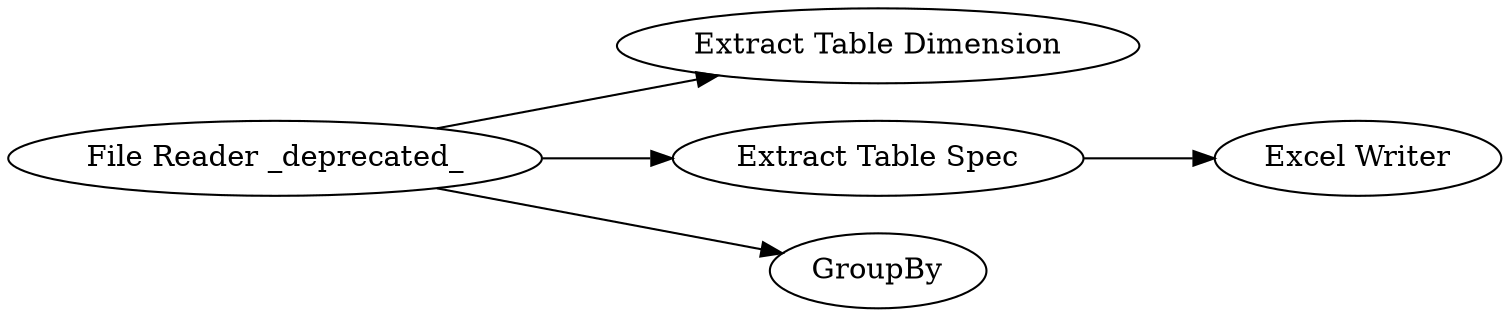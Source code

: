 digraph {
	544 [label="File Reader _deprecated_"]
	545 [label="Extract Table Dimension"]
	546 [label="Extract Table Spec"]
	547 [label="Excel Writer"]
	548 [label=GroupBy]
	544 -> 545
	544 -> 546
	544 -> 548
	546 -> 547
	rankdir=LR
}
